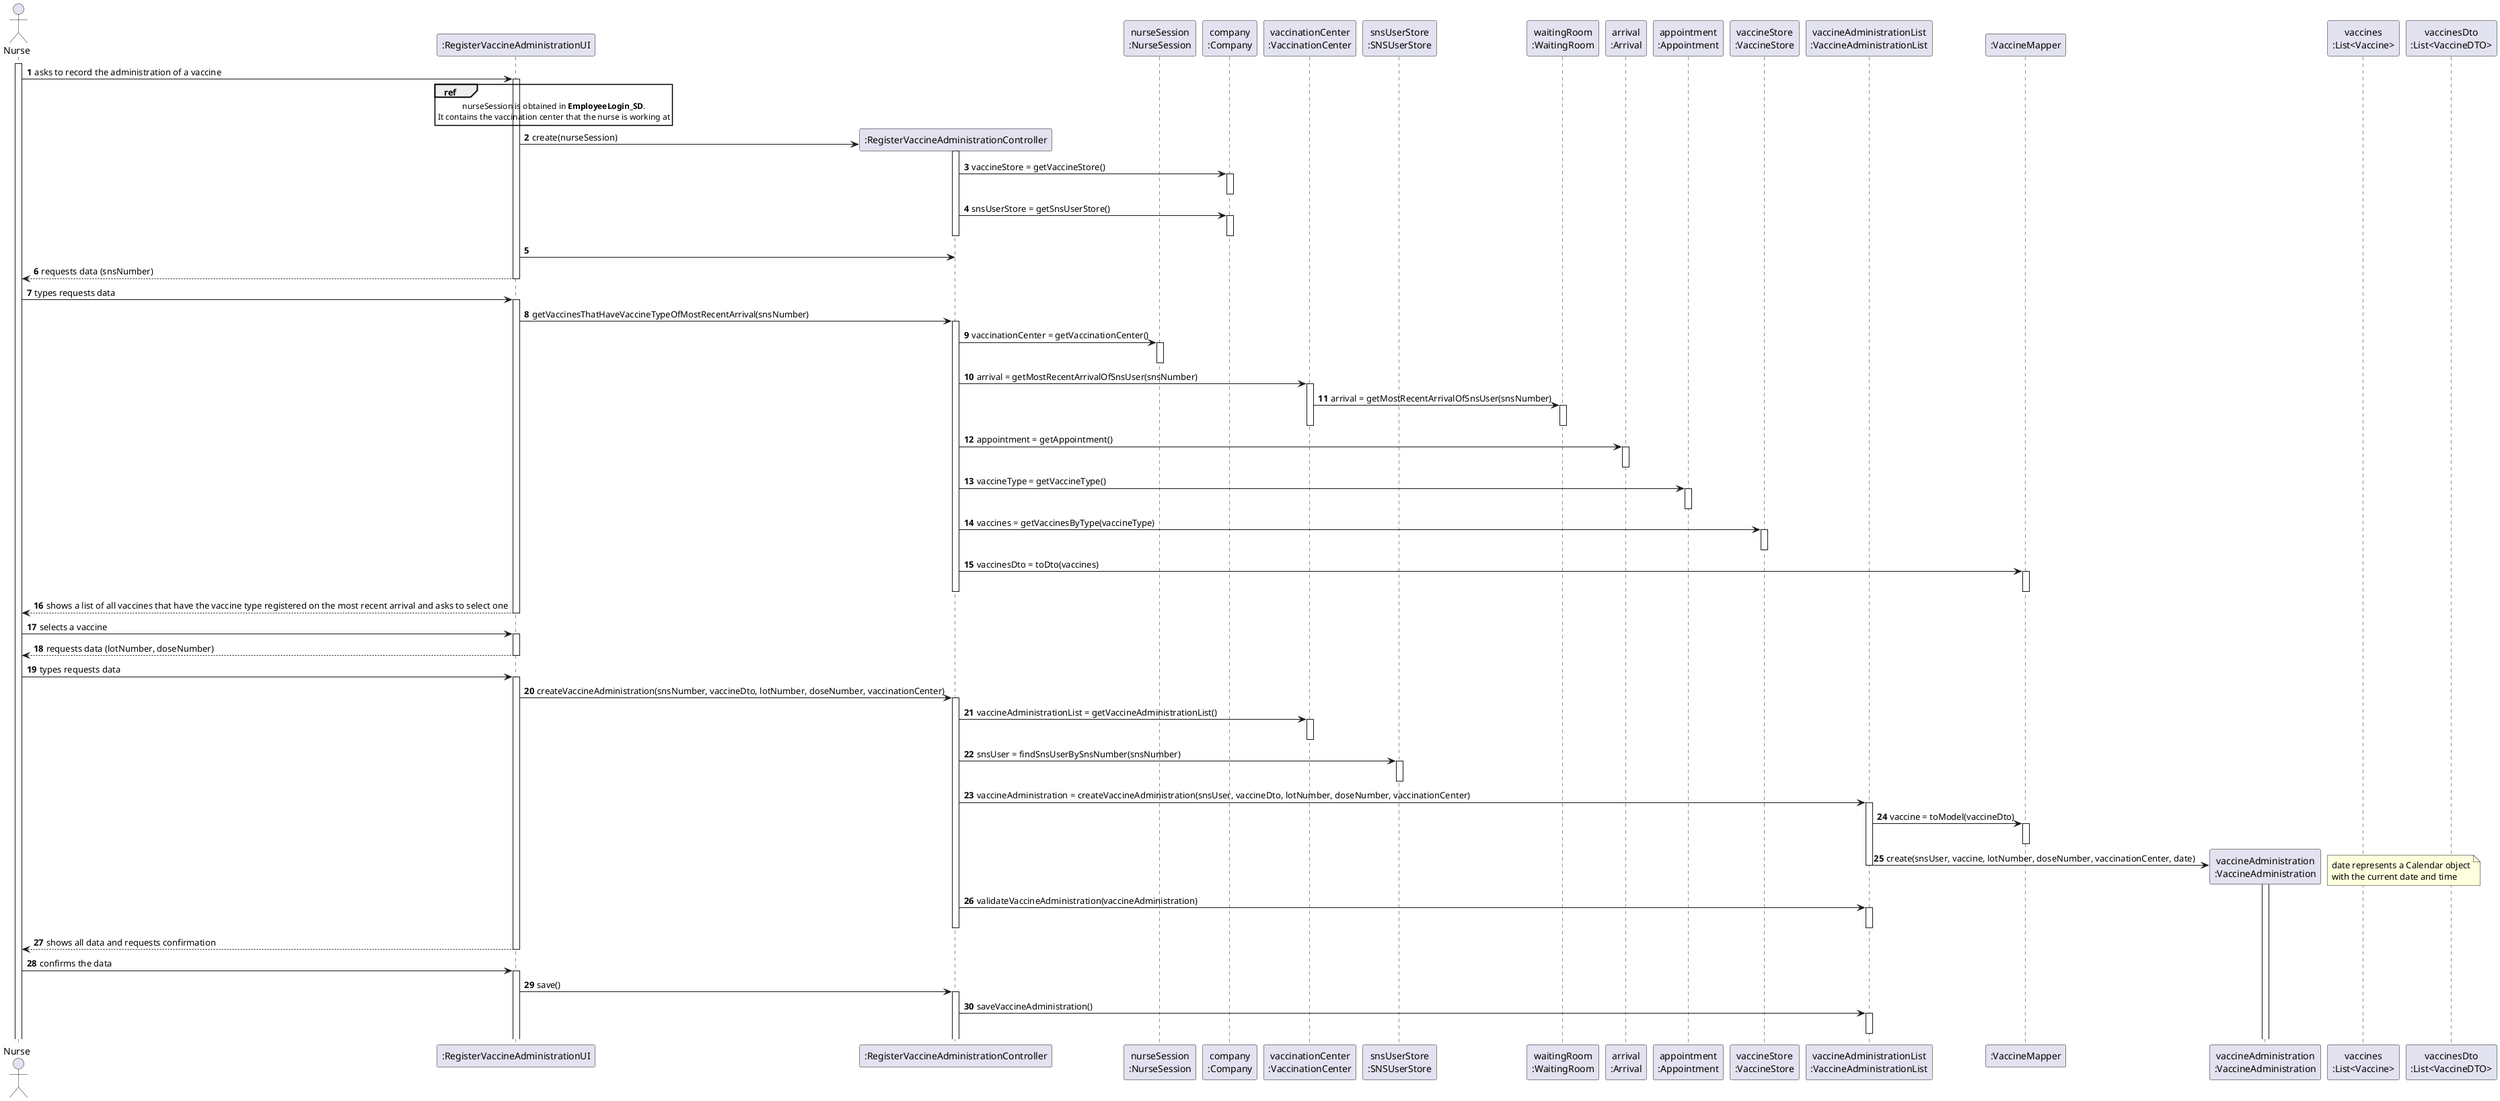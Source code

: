 @startuml US01_SD
autonumber
' hide footbox
actor "Nurse" as nurse

participant ":RegisterVaccineAdministrationUI" as ui
participant ":RegisterVaccineAdministrationController" as controller
participant "nurseSession\n:NurseSession" as nurseSession
participant "company\n:Company" as company
participant "vaccinationCenter\n:VaccinationCenter" as vaccinationCenter
participant "snsUserStore\n:SNSUserStore" as snsUserStore
participant "waitingRoom\n:WaitingRoom" as waitingRoom
participant "arrival\n:Arrival" as arrival
participant "appointment\n:Appointment" as appointment
participant "vaccineStore\n:VaccineStore" as vaccineStore
participant "vaccineAdministrationList\n:VaccineAdministrationList" as vaccineAdministrationList
participant ":VaccineMapper" as vaccineMapper
participant "vaccineAdministration\n:VaccineAdministration" as vaccineAdministration

participant "vaccines\n:List<Vaccine>" as vaccinesList
participant "vaccinesDto\n:List<VaccineDTO>" as vaccinesDtoList

activate nurse

nurse -> ui : asks to record the administration of a vaccine

activate ui
  ref over ui
    nurseSession is obtained in **EmployeeLogin_SD**.
    It contains the vaccination center that the nurse is working at
  end ref
  ui -> controller** : create(nurseSession)
  activate controller
    controller -> company : vaccineStore = getVaccineStore()
    activate company
    deactivate company
    controller -> company : snsUserStore = getSnsUserStore()
    activate company
    deactivate company
  deactivate controller
  ui -> controller : 
  ui --> nurse : requests data (snsNumber)
deactivate ui

nurse -> ui : types requests data

activate ui
  ui -> controller : getVaccinesThatHaveVaccineTypeOfMostRecentArrival(snsNumber)
  activate controller
    controller -> nurseSession : vaccinationCenter = getVaccinationCenter()
    activate nurseSession
    deactivate nurseSession
    controller -> vaccinationCenter : arrival = getMostRecentArrivalOfSnsUser(snsNumber)
    activate vaccinationCenter
      vaccinationCenter -> waitingRoom : arrival = getMostRecentArrivalOfSnsUser(snsNumber)
      activate waitingRoom
      deactivate waitingRoom
    deactivate vaccinationCenter
    controller -> arrival : appointment = getAppointment()
    activate arrival
    deactivate arrival
    controller -> appointment : vaccineType = getVaccineType()
    activate appointment
    deactivate appointment
    controller -> vaccineStore : vaccines = getVaccinesByType(vaccineType)
    activate vaccineStore
    deactivate vaccineStore
    controller -> vaccineMapper : vaccinesDto = toDto(vaccines)
    activate vaccineMapper
    deactivate vaccineMapper
  deactivate controller
  ui --> nurse : shows a list of all vaccines that have the vaccine type registered on the most recent arrival and asks to select one
deactivate ui

nurse -> ui : selects a vaccine

activate ui 
  ui --> nurse : requests data (lotNumber, doseNumber)
deactivate ui

nurse -> ui : types requests data

activate ui 
  ui -> controller : createVaccineAdministration(snsNumber, vaccineDto, lotNumber, doseNumber, vaccinationCenter)
  activate controller 
    controller -> vaccinationCenter : vaccineAdministrationList = getVaccineAdministrationList()
    activate vaccinationCenter
    deactivate vaccinationCenter
    controller -> snsUserStore : snsUser = findSnsUserBySnsNumber(snsNumber)
    activate snsUserStore
    deactivate snsUserStore
    controller -> vaccineAdministrationList : vaccineAdministration = createVaccineAdministration(snsUser, vaccineDto, lotNumber, doseNumber, vaccinationCenter)
    activate vaccineAdministrationList
      vaccineAdministrationList -> vaccineMapper : vaccine = toModel(vaccineDto)
      activate vaccineMapper
      deactivate vaccineMapper
      vaccineAdministrationList -> vaccineAdministration** : create(snsUser, vaccine, lotNumber, doseNumber, vaccinationCenter, date)
      activate vaccineAdministration
      deactivate vaccineAdministration
      note right
        date represents a Calendar object
        with the current date and time
      end note
    deactivate vaccineAdministrationList
    controller -> vaccineAdministrationList : validateVaccineAdministration(vaccineAdministration)
    activate vaccineAdministrationList
    deactivate vaccineAdministrationList
  deactivate controller
  ui --> nurse : shows all data and requests confirmation
deactivate ui

nurse -> ui : confirms the data

activate ui
  ui -> controller : save()
  activate controller
    controller -> vaccineAdministrationList : saveVaccineAdministration()
    activate vaccineAdministrationList
    deactivate vaccineAdministrationList
    